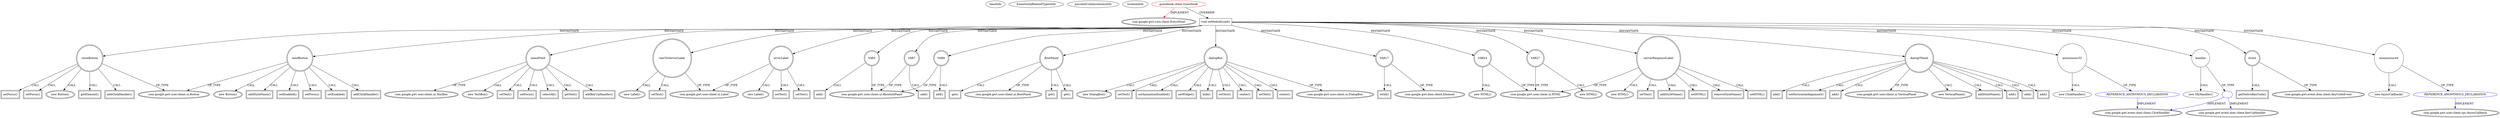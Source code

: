 digraph {
baseInfo[graphId=4419,category="extension_graph",isAnonymous=false,possibleRelation=true]
frameworkRelatedTypesInfo[0="com.google.gwt.core.client.EntryPoint"]
possibleCollaborationsInfo[0="4419~OVERRIDING_METHOD_DECLARATION-INSTANTIATION-~com.google.gwt.core.client.EntryPoint ~com.google.gwt.user.client.rpc.AsyncCallback ~false~true",1="4419~OVERRIDING_METHOD_DECLARATION-INSTANTIATION-~com.google.gwt.core.client.EntryPoint ~com.google.gwt.event.dom.client.ClickHandler ~false~true",2="4419~OVERRIDING_METHOD_DECLARATION-INSTANTIATION-~com.google.gwt.core.client.EntryPoint ~com.google.gwt.event.dom.client.ClickHandler com.google.gwt.event.dom.client.KeyUpHandler ~false~false"]
locationInfo[projectName="robinkeunen-shiny-octo-ironman",filePath="/robinkeunen-shiny-octo-ironman/shiny-octo-ironman-master/Guestbook/src/guestbook/client/Guestbook.java",contextSignature="Guestbook",graphId="4419"]
0[label="guestbook.client.Guestbook",vertexType="ROOT_CLIENT_CLASS_DECLARATION",isFrameworkType=false,color=red]
1[label="com.google.gwt.core.client.EntryPoint",vertexType="FRAMEWORK_INTERFACE_TYPE",isFrameworkType=true,peripheries=2]
2[label="void onModuleLoad()",vertexType="OVERRIDING_METHOD_DECLARATION",isFrameworkType=false,shape=box]
4[label="sendButton",vertexType="VARIABLE_EXPRESION",isFrameworkType=true,peripheries=2,shape=circle]
5[label="com.google.gwt.user.client.ui.Button",vertexType="FRAMEWORK_CLASS_TYPE",isFrameworkType=true,peripheries=2]
3[label="new Button()",vertexType="CONSTRUCTOR_CALL",isFrameworkType=true,peripheries=2]
7[label="nameField",vertexType="VARIABLE_EXPRESION",isFrameworkType=true,peripheries=2,shape=circle]
8[label="com.google.gwt.user.client.ui.TextBox",vertexType="FRAMEWORK_CLASS_TYPE",isFrameworkType=true,peripheries=2]
6[label="new TextBox()",vertexType="CONSTRUCTOR_CALL",isFrameworkType=true,peripheries=2]
10[label="setText()",vertexType="INSIDE_CALL",isFrameworkType=true,peripheries=2,shape=box]
12[label="errorLabel",vertexType="VARIABLE_EXPRESION",isFrameworkType=true,peripheries=2,shape=circle]
13[label="com.google.gwt.user.client.ui.Label",vertexType="FRAMEWORK_CLASS_TYPE",isFrameworkType=true,peripheries=2]
11[label="new Label()",vertexType="CONSTRUCTOR_CALL",isFrameworkType=true,peripheries=2]
15[label="addStyleName()",vertexType="INSIDE_CALL",isFrameworkType=true,peripheries=2,shape=box]
16[label="VAR5",vertexType="VARIABLE_EXPRESION",isFrameworkType=true,peripheries=2,shape=circle]
18[label="com.google.gwt.user.client.ui.AbsolutePanel",vertexType="FRAMEWORK_CLASS_TYPE",isFrameworkType=true,peripheries=2]
17[label="add()",vertexType="INSIDE_CALL",isFrameworkType=true,peripheries=2,shape=box]
19[label="RootPanel",vertexType="VARIABLE_EXPRESION",isFrameworkType=true,peripheries=2,shape=circle]
21[label="com.google.gwt.user.client.ui.RootPanel",vertexType="FRAMEWORK_CLASS_TYPE",isFrameworkType=true,peripheries=2]
20[label="get()",vertexType="INSIDE_CALL",isFrameworkType=true,peripheries=2,shape=box]
22[label="VAR7",vertexType="VARIABLE_EXPRESION",isFrameworkType=true,peripheries=2,shape=circle]
23[label="add()",vertexType="INSIDE_CALL",isFrameworkType=true,peripheries=2,shape=box]
26[label="get()",vertexType="INSIDE_CALL",isFrameworkType=true,peripheries=2,shape=box]
27[label="VAR9",vertexType="VARIABLE_EXPRESION",isFrameworkType=true,peripheries=2,shape=circle]
28[label="add()",vertexType="INSIDE_CALL",isFrameworkType=true,peripheries=2,shape=box]
31[label="get()",vertexType="INSIDE_CALL",isFrameworkType=true,peripheries=2,shape=box]
33[label="setFocus()",vertexType="INSIDE_CALL",isFrameworkType=true,peripheries=2,shape=box]
35[label="selectAll()",vertexType="INSIDE_CALL",isFrameworkType=true,peripheries=2,shape=box]
37[label="dialogBox",vertexType="VARIABLE_EXPRESION",isFrameworkType=true,peripheries=2,shape=circle]
38[label="com.google.gwt.user.client.ui.DialogBox",vertexType="FRAMEWORK_CLASS_TYPE",isFrameworkType=true,peripheries=2]
36[label="new DialogBox()",vertexType="CONSTRUCTOR_CALL",isFrameworkType=true,peripheries=2]
40[label="setText()",vertexType="INSIDE_CALL",isFrameworkType=true,peripheries=2,shape=box]
42[label="setAnimationEnabled()",vertexType="INSIDE_CALL",isFrameworkType=true,peripheries=2,shape=box]
44[label="closeButton",vertexType="VARIABLE_EXPRESION",isFrameworkType=true,peripheries=2,shape=circle]
43[label="new Button()",vertexType="CONSTRUCTOR_CALL",isFrameworkType=true,peripheries=2]
46[label="VAR17",vertexType="VARIABLE_EXPRESION",isFrameworkType=true,peripheries=2,shape=circle]
48[label="com.google.gwt.dom.client.Element",vertexType="FRAMEWORK_CLASS_TYPE",isFrameworkType=true,peripheries=2]
47[label="setId()",vertexType="INSIDE_CALL",isFrameworkType=true,peripheries=2,shape=box]
50[label="getElement()",vertexType="INSIDE_CALL",isFrameworkType=true,peripheries=2,shape=box]
52[label="textToServerLabel",vertexType="VARIABLE_EXPRESION",isFrameworkType=true,peripheries=2,shape=circle]
51[label="new Label()",vertexType="CONSTRUCTOR_CALL",isFrameworkType=true,peripheries=2]
55[label="serverResponseLabel",vertexType="VARIABLE_EXPRESION",isFrameworkType=true,peripheries=2,shape=circle]
56[label="com.google.gwt.user.client.ui.HTML",vertexType="FRAMEWORK_CLASS_TYPE",isFrameworkType=true,peripheries=2]
54[label="new HTML()",vertexType="CONSTRUCTOR_CALL",isFrameworkType=true,peripheries=2]
58[label="dialogVPanel",vertexType="VARIABLE_EXPRESION",isFrameworkType=true,peripheries=2,shape=circle]
59[label="com.google.gwt.user.client.ui.VerticalPanel",vertexType="FRAMEWORK_CLASS_TYPE",isFrameworkType=true,peripheries=2]
57[label="new VerticalPanel()",vertexType="CONSTRUCTOR_CALL",isFrameworkType=true,peripheries=2]
61[label="addStyleName()",vertexType="INSIDE_CALL",isFrameworkType=true,peripheries=2,shape=box]
63[label="add()",vertexType="INSIDE_CALL",isFrameworkType=true,peripheries=2,shape=box]
65[label="VAR24",vertexType="VARIABLE_EXPRESION",isFrameworkType=true,peripheries=2,shape=circle]
64[label="new HTML()",vertexType="CONSTRUCTOR_CALL",isFrameworkType=true,peripheries=2]
68[label="add()",vertexType="INSIDE_CALL",isFrameworkType=true,peripheries=2,shape=box]
70[label="add()",vertexType="INSIDE_CALL",isFrameworkType=true,peripheries=2,shape=box]
72[label="VAR27",vertexType="VARIABLE_EXPRESION",isFrameworkType=true,peripheries=2,shape=circle]
71[label="new HTML()",vertexType="CONSTRUCTOR_CALL",isFrameworkType=true,peripheries=2]
75[label="add()",vertexType="INSIDE_CALL",isFrameworkType=true,peripheries=2,shape=box]
77[label="setHorizontalAlignment()",vertexType="INSIDE_CALL",isFrameworkType=true,peripheries=2,shape=box]
79[label="add()",vertexType="INSIDE_CALL",isFrameworkType=true,peripheries=2,shape=box]
81[label="setWidget()",vertexType="INSIDE_CALL",isFrameworkType=true,peripheries=2,shape=box]
83[label="addClickHandler()",vertexType="INSIDE_CALL",isFrameworkType=true,peripheries=2,shape=box]
85[label="anonymous33",vertexType="VARIABLE_EXPRESION",isFrameworkType=false,shape=circle]
86[label="REFERENCE_ANONYMOUS_DECLARATION",vertexType="REFERENCE_ANONYMOUS_DECLARATION",isFrameworkType=false,color=blue]
87[label="com.google.gwt.event.dom.client.ClickHandler",vertexType="FRAMEWORK_INTERFACE_TYPE",isFrameworkType=true,peripheries=2]
84[label="new ClickHandler()",vertexType="CONSTRUCTOR_CALL",isFrameworkType=false]
89[label="hide()",vertexType="INSIDE_CALL",isFrameworkType=true,peripheries=2,shape=box]
91[label="setEnabled()",vertexType="INSIDE_CALL",isFrameworkType=true,peripheries=2,shape=box]
93[label="setFocus()",vertexType="INSIDE_CALL",isFrameworkType=true,peripheries=2,shape=box]
94[label="event",vertexType="VARIABLE_EXPRESION",isFrameworkType=true,peripheries=2,shape=circle]
96[label="com.google.gwt.event.dom.client.KeyCodeEvent",vertexType="FRAMEWORK_CLASS_TYPE",isFrameworkType=true,peripheries=2]
95[label="getNativeKeyCode()",vertexType="INSIDE_CALL",isFrameworkType=true,peripheries=2,shape=box]
98[label="setText()",vertexType="INSIDE_CALL",isFrameworkType=true,peripheries=2,shape=box]
100[label="getText()",vertexType="INSIDE_CALL",isFrameworkType=true,peripheries=2,shape=box]
102[label="setText()",vertexType="INSIDE_CALL",isFrameworkType=true,peripheries=2,shape=box]
104[label="setEnabled()",vertexType="INSIDE_CALL",isFrameworkType=true,peripheries=2,shape=box]
106[label="setText()",vertexType="INSIDE_CALL",isFrameworkType=true,peripheries=2,shape=box]
108[label="setText()",vertexType="INSIDE_CALL",isFrameworkType=true,peripheries=2,shape=box]
110[label="anonymous44",vertexType="VARIABLE_EXPRESION",isFrameworkType=false,shape=circle]
111[label="REFERENCE_ANONYMOUS_DECLARATION",vertexType="REFERENCE_ANONYMOUS_DECLARATION",isFrameworkType=false,color=blue]
112[label="com.google.gwt.user.client.rpc.AsyncCallback",vertexType="FRAMEWORK_INTERFACE_TYPE",isFrameworkType=true,peripheries=2]
109[label="new AsyncCallback()",vertexType="CONSTRUCTOR_CALL",isFrameworkType=false]
114[label="setText()",vertexType="INSIDE_CALL",isFrameworkType=true,peripheries=2,shape=box]
116[label="addStyleName()",vertexType="INSIDE_CALL",isFrameworkType=true,peripheries=2,shape=box]
118[label="setHTML()",vertexType="INSIDE_CALL",isFrameworkType=true,peripheries=2,shape=box]
120[label="center()",vertexType="INSIDE_CALL",isFrameworkType=true,peripheries=2,shape=box]
122[label="setFocus()",vertexType="INSIDE_CALL",isFrameworkType=true,peripheries=2,shape=box]
124[label="setText()",vertexType="INSIDE_CALL",isFrameworkType=true,peripheries=2,shape=box]
126[label="removeStyleName()",vertexType="INSIDE_CALL",isFrameworkType=true,peripheries=2,shape=box]
128[label="setHTML()",vertexType="INSIDE_CALL",isFrameworkType=true,peripheries=2,shape=box]
130[label="center()",vertexType="INSIDE_CALL",isFrameworkType=true,peripheries=2,shape=box]
132[label="setFocus()",vertexType="INSIDE_CALL",isFrameworkType=true,peripheries=2,shape=box]
134[label="handler",vertexType="VARIABLE_EXPRESION",isFrameworkType=false,shape=circle]
135[label="",vertexType="REFERENCE_CLIENT_CLASS_DECLARATION",isFrameworkType=false,color=blue]
137[label="com.google.gwt.event.dom.client.KeyUpHandler",vertexType="FRAMEWORK_INTERFACE_TYPE",isFrameworkType=true,peripheries=2]
133[label="new MyHandler()",vertexType="CONSTRUCTOR_CALL",isFrameworkType=false]
139[label="addClickHandler()",vertexType="INSIDE_CALL",isFrameworkType=true,peripheries=2,shape=box]
141[label="addKeyUpHandler()",vertexType="INSIDE_CALL",isFrameworkType=true,peripheries=2,shape=box]
0->1[label="IMPLEMENT",color=red]
0->2[label="OVERRIDE"]
2->4[label="INSTANTIATE"]
4->5[label="OF_TYPE"]
4->3[label="CALL"]
2->7[label="INSTANTIATE"]
7->8[label="OF_TYPE"]
7->6[label="CALL"]
7->10[label="CALL"]
2->12[label="INSTANTIATE"]
12->13[label="OF_TYPE"]
12->11[label="CALL"]
4->15[label="CALL"]
2->16[label="INSTANTIATE"]
16->18[label="OF_TYPE"]
16->17[label="CALL"]
2->19[label="INSTANTIATE"]
19->21[label="OF_TYPE"]
19->20[label="CALL"]
2->22[label="INSTANTIATE"]
22->18[label="OF_TYPE"]
22->23[label="CALL"]
19->26[label="CALL"]
2->27[label="INSTANTIATE"]
27->18[label="OF_TYPE"]
27->28[label="CALL"]
19->31[label="CALL"]
7->33[label="CALL"]
7->35[label="CALL"]
2->37[label="INSTANTIATE"]
37->38[label="OF_TYPE"]
37->36[label="CALL"]
37->40[label="CALL"]
37->42[label="CALL"]
2->44[label="INSTANTIATE"]
44->5[label="OF_TYPE"]
44->43[label="CALL"]
2->46[label="INSTANTIATE"]
46->48[label="OF_TYPE"]
46->47[label="CALL"]
44->50[label="CALL"]
2->52[label="INSTANTIATE"]
52->13[label="OF_TYPE"]
52->51[label="CALL"]
2->55[label="INSTANTIATE"]
55->56[label="OF_TYPE"]
55->54[label="CALL"]
2->58[label="INSTANTIATE"]
58->59[label="OF_TYPE"]
58->57[label="CALL"]
58->61[label="CALL"]
58->63[label="CALL"]
2->65[label="INSTANTIATE"]
65->56[label="OF_TYPE"]
65->64[label="CALL"]
58->68[label="CALL"]
58->70[label="CALL"]
2->72[label="INSTANTIATE"]
72->56[label="OF_TYPE"]
72->71[label="CALL"]
58->75[label="CALL"]
58->77[label="CALL"]
58->79[label="CALL"]
37->81[label="CALL"]
44->83[label="CALL"]
2->85[label="INSTANTIATE"]
86->87[label="IMPLEMENT",color=blue]
85->86[label="OF_TYPE"]
85->84[label="CALL"]
37->89[label="CALL"]
4->91[label="CALL"]
4->93[label="CALL"]
2->94[label="INSTANTIATE"]
94->96[label="OF_TYPE"]
94->95[label="CALL"]
12->98[label="CALL"]
7->100[label="CALL"]
12->102[label="CALL"]
4->104[label="CALL"]
52->106[label="CALL"]
55->108[label="CALL"]
2->110[label="INSTANTIATE"]
111->112[label="IMPLEMENT",color=blue]
110->111[label="OF_TYPE"]
110->109[label="CALL"]
37->114[label="CALL"]
55->116[label="CALL"]
55->118[label="CALL"]
37->120[label="CALL"]
44->122[label="CALL"]
37->124[label="CALL"]
55->126[label="CALL"]
55->128[label="CALL"]
37->130[label="CALL"]
44->132[label="CALL"]
2->134[label="INSTANTIATE"]
135->87[label="IMPLEMENT",color=blue]
135->137[label="IMPLEMENT",color=blue]
134->135[label="OF_TYPE"]
134->133[label="CALL"]
4->139[label="CALL"]
7->141[label="CALL"]
}
